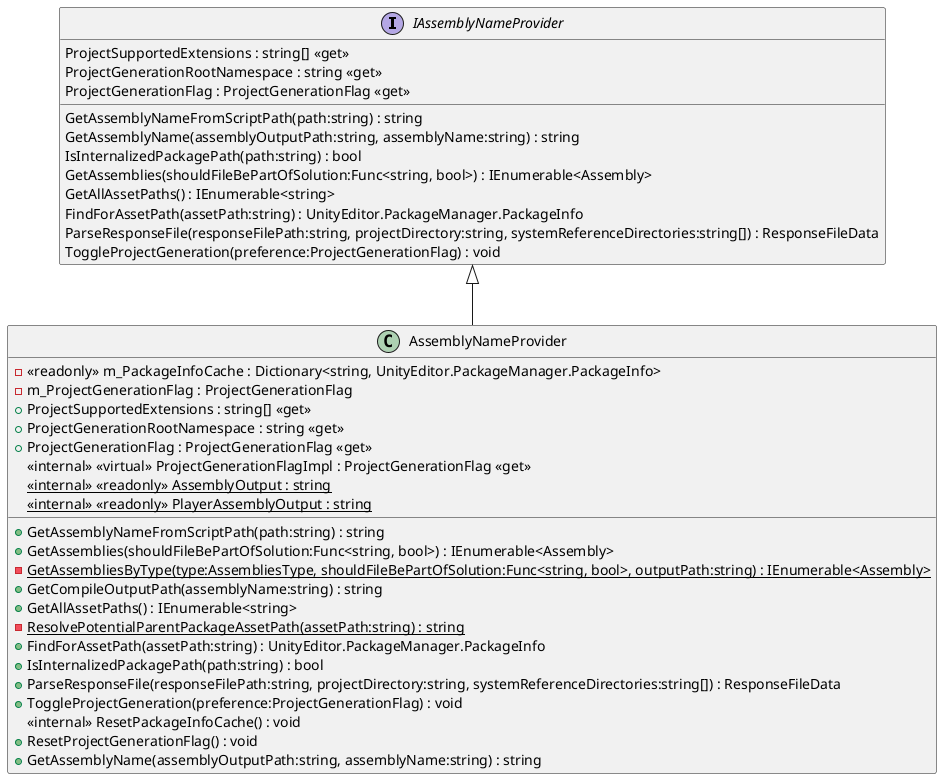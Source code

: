 @startuml
interface IAssemblyNameProvider {
    ProjectSupportedExtensions : string[] <<get>>
    ProjectGenerationRootNamespace : string <<get>>
    ProjectGenerationFlag : ProjectGenerationFlag <<get>>
    GetAssemblyNameFromScriptPath(path:string) : string
    GetAssemblyName(assemblyOutputPath:string, assemblyName:string) : string
    IsInternalizedPackagePath(path:string) : bool
    GetAssemblies(shouldFileBePartOfSolution:Func<string, bool>) : IEnumerable<Assembly>
    GetAllAssetPaths() : IEnumerable<string>
    FindForAssetPath(assetPath:string) : UnityEditor.PackageManager.PackageInfo
    ParseResponseFile(responseFilePath:string, projectDirectory:string, systemReferenceDirectories:string[]) : ResponseFileData
    ToggleProjectGeneration(preference:ProjectGenerationFlag) : void
}
class AssemblyNameProvider {
    - <<readonly>> m_PackageInfoCache : Dictionary<string, UnityEditor.PackageManager.PackageInfo>
    - m_ProjectGenerationFlag : ProjectGenerationFlag
    + ProjectSupportedExtensions : string[] <<get>>
    + ProjectGenerationRootNamespace : string <<get>>
    + ProjectGenerationFlag : ProjectGenerationFlag <<get>>
    <<internal>> <<virtual>> ProjectGenerationFlagImpl : ProjectGenerationFlag <<get>>
    + GetAssemblyNameFromScriptPath(path:string) : string
    <<internal>> {static} <<readonly>> AssemblyOutput : string
    <<internal>> {static} <<readonly>> PlayerAssemblyOutput : string
    + GetAssemblies(shouldFileBePartOfSolution:Func<string, bool>) : IEnumerable<Assembly>
    - {static} GetAssembliesByType(type:AssembliesType, shouldFileBePartOfSolution:Func<string, bool>, outputPath:string) : IEnumerable<Assembly>
    + GetCompileOutputPath(assemblyName:string) : string
    + GetAllAssetPaths() : IEnumerable<string>
    - {static} ResolvePotentialParentPackageAssetPath(assetPath:string) : string
    + FindForAssetPath(assetPath:string) : UnityEditor.PackageManager.PackageInfo
    + IsInternalizedPackagePath(path:string) : bool
    + ParseResponseFile(responseFilePath:string, projectDirectory:string, systemReferenceDirectories:string[]) : ResponseFileData
    + ToggleProjectGeneration(preference:ProjectGenerationFlag) : void
    <<internal>> ResetPackageInfoCache() : void
    + ResetProjectGenerationFlag() : void
    + GetAssemblyName(assemblyOutputPath:string, assemblyName:string) : string
}
IAssemblyNameProvider <|-- AssemblyNameProvider
@enduml
